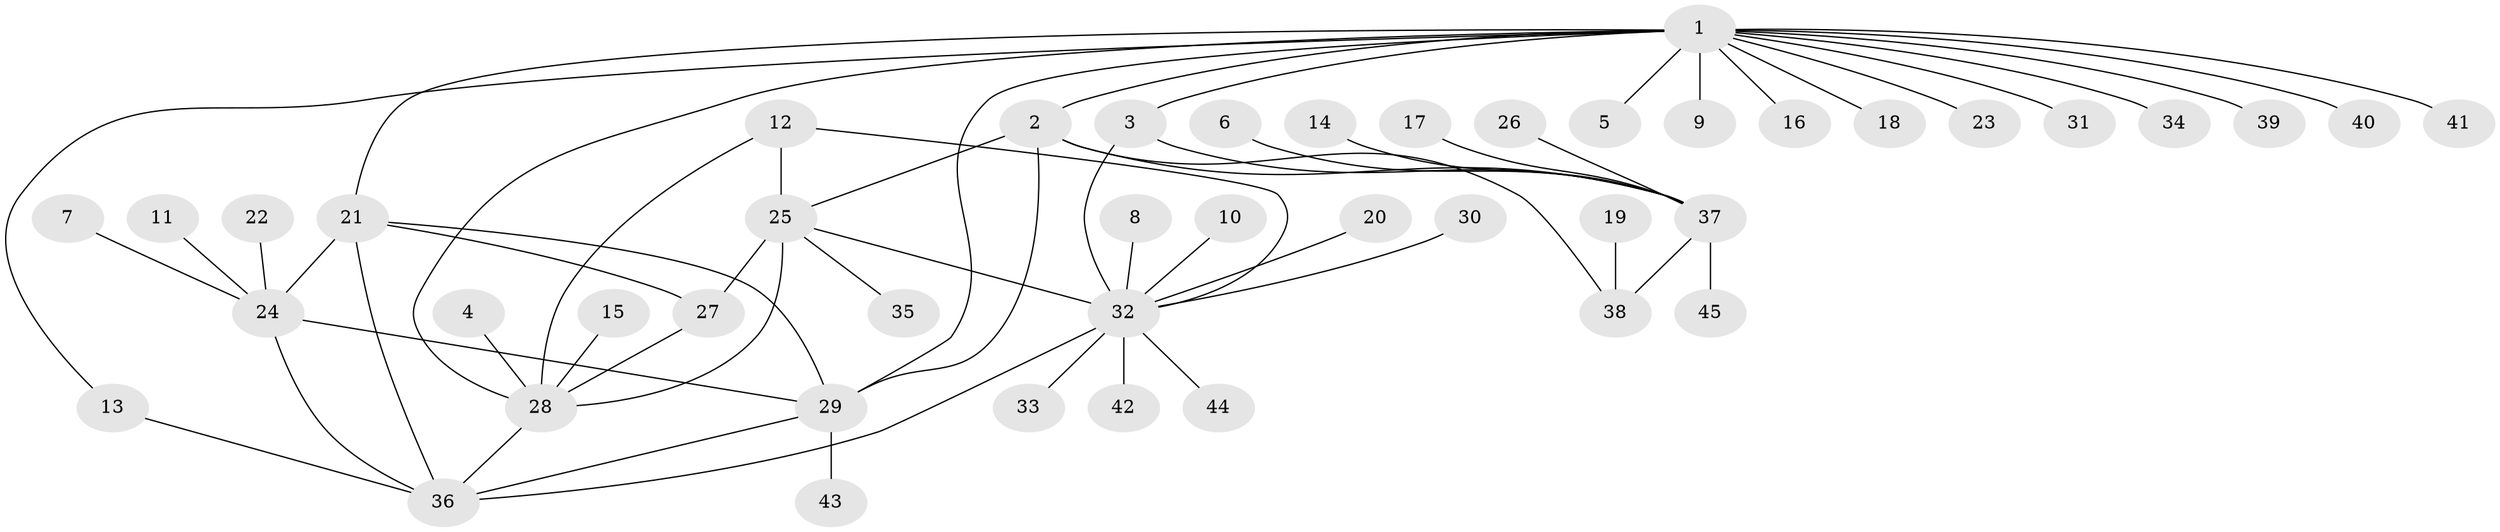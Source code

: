 // original degree distribution, {8: 0.07777777777777778, 12: 0.011111111111111112, 4: 0.03333333333333333, 5: 0.03333333333333333, 6: 0.044444444444444446, 7: 0.03333333333333333, 2: 0.18888888888888888, 1: 0.5444444444444444, 3: 0.03333333333333333}
// Generated by graph-tools (version 1.1) at 2025/50/03/09/25 03:50:36]
// undirected, 45 vertices, 60 edges
graph export_dot {
graph [start="1"]
  node [color=gray90,style=filled];
  1;
  2;
  3;
  4;
  5;
  6;
  7;
  8;
  9;
  10;
  11;
  12;
  13;
  14;
  15;
  16;
  17;
  18;
  19;
  20;
  21;
  22;
  23;
  24;
  25;
  26;
  27;
  28;
  29;
  30;
  31;
  32;
  33;
  34;
  35;
  36;
  37;
  38;
  39;
  40;
  41;
  42;
  43;
  44;
  45;
  1 -- 2 [weight=1.0];
  1 -- 3 [weight=1.0];
  1 -- 5 [weight=1.0];
  1 -- 9 [weight=1.0];
  1 -- 13 [weight=1.0];
  1 -- 16 [weight=1.0];
  1 -- 18 [weight=1.0];
  1 -- 21 [weight=1.0];
  1 -- 23 [weight=1.0];
  1 -- 28 [weight=2.0];
  1 -- 29 [weight=1.0];
  1 -- 31 [weight=1.0];
  1 -- 34 [weight=1.0];
  1 -- 39 [weight=1.0];
  1 -- 40 [weight=1.0];
  1 -- 41 [weight=1.0];
  2 -- 25 [weight=1.0];
  2 -- 29 [weight=1.0];
  2 -- 37 [weight=2.0];
  2 -- 38 [weight=1.0];
  3 -- 32 [weight=3.0];
  3 -- 37 [weight=1.0];
  4 -- 28 [weight=1.0];
  6 -- 37 [weight=1.0];
  7 -- 24 [weight=1.0];
  8 -- 32 [weight=1.0];
  10 -- 32 [weight=1.0];
  11 -- 24 [weight=1.0];
  12 -- 25 [weight=1.0];
  12 -- 28 [weight=1.0];
  12 -- 32 [weight=1.0];
  13 -- 36 [weight=1.0];
  14 -- 37 [weight=1.0];
  15 -- 28 [weight=1.0];
  17 -- 37 [weight=1.0];
  19 -- 38 [weight=1.0];
  20 -- 32 [weight=1.0];
  21 -- 24 [weight=1.0];
  21 -- 27 [weight=1.0];
  21 -- 29 [weight=1.0];
  21 -- 36 [weight=1.0];
  22 -- 24 [weight=1.0];
  24 -- 29 [weight=1.0];
  24 -- 36 [weight=1.0];
  25 -- 27 [weight=2.0];
  25 -- 28 [weight=2.0];
  25 -- 32 [weight=1.0];
  25 -- 35 [weight=1.0];
  26 -- 37 [weight=1.0];
  27 -- 28 [weight=1.0];
  28 -- 36 [weight=1.0];
  29 -- 36 [weight=1.0];
  29 -- 43 [weight=1.0];
  30 -- 32 [weight=1.0];
  32 -- 33 [weight=1.0];
  32 -- 36 [weight=1.0];
  32 -- 42 [weight=1.0];
  32 -- 44 [weight=1.0];
  37 -- 38 [weight=2.0];
  37 -- 45 [weight=1.0];
}
